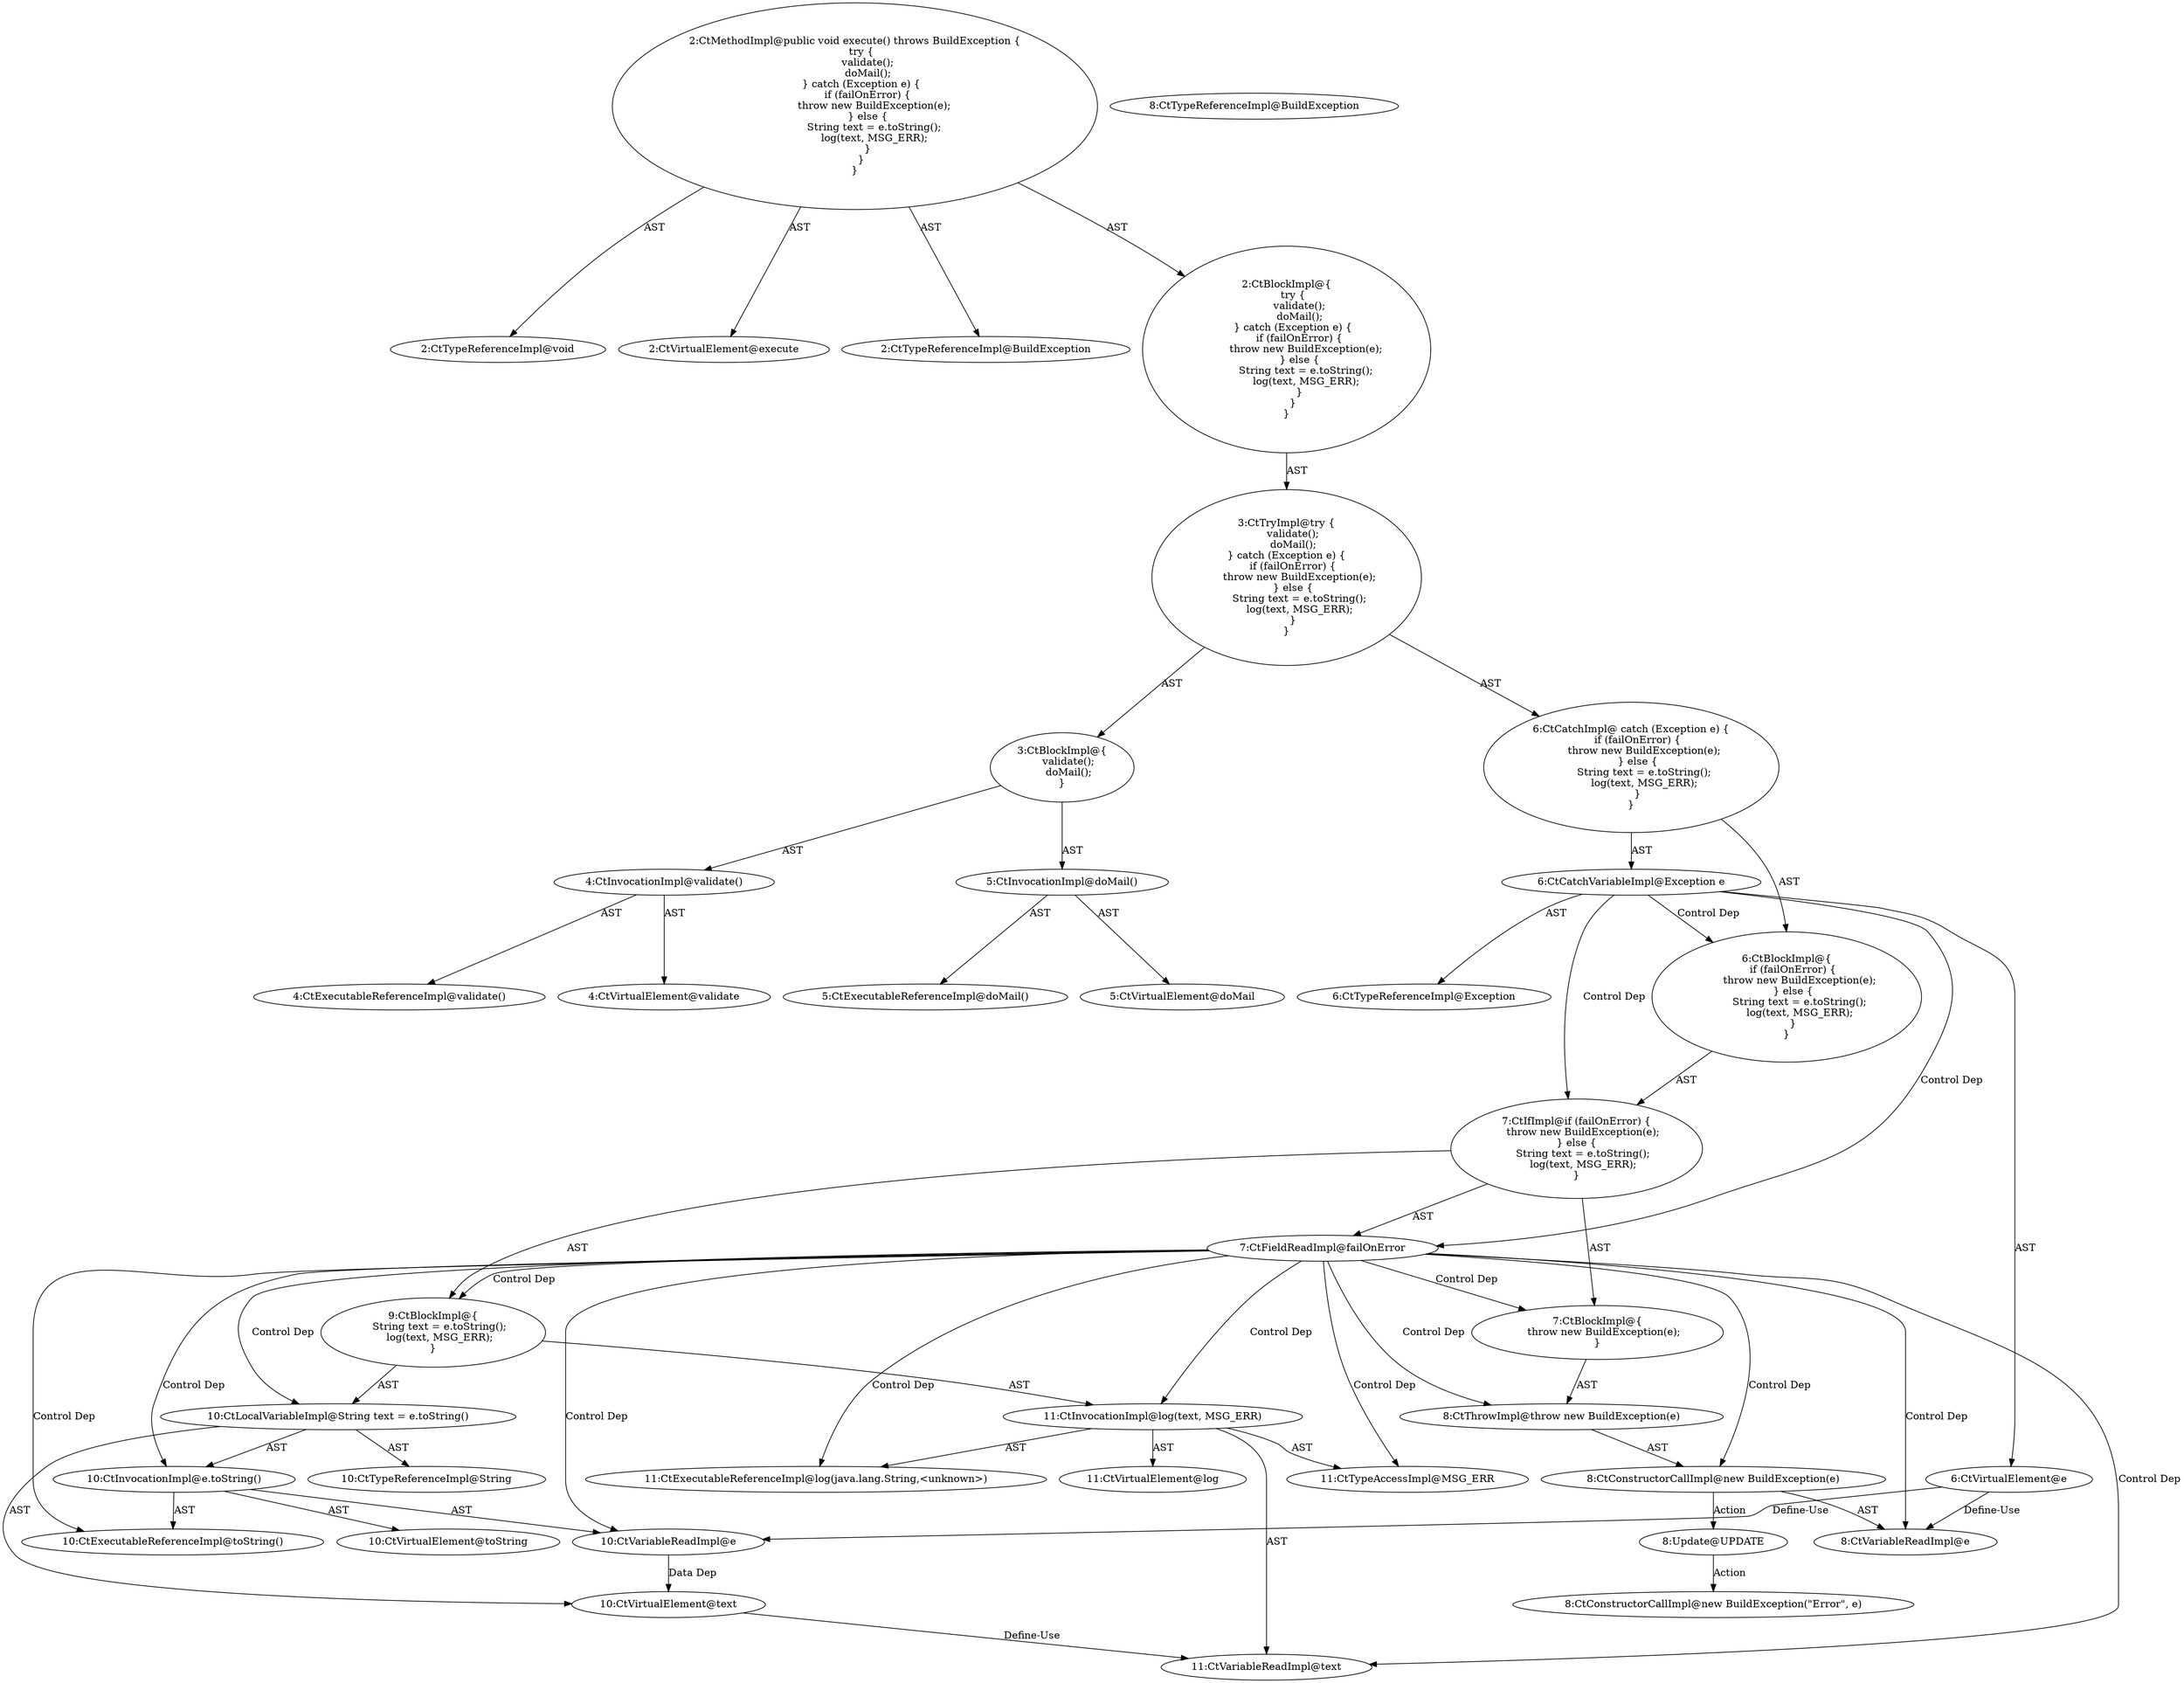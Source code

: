 digraph "execute#?" {
0 [label="2:CtTypeReferenceImpl@void" shape=ellipse]
1 [label="2:CtVirtualElement@execute" shape=ellipse]
2 [label="2:CtTypeReferenceImpl@BuildException" shape=ellipse]
3 [label="4:CtExecutableReferenceImpl@validate()" shape=ellipse]
4 [label="4:CtVirtualElement@validate" shape=ellipse]
5 [label="4:CtInvocationImpl@validate()" shape=ellipse]
6 [label="5:CtExecutableReferenceImpl@doMail()" shape=ellipse]
7 [label="5:CtVirtualElement@doMail" shape=ellipse]
8 [label="5:CtInvocationImpl@doMail()" shape=ellipse]
9 [label="3:CtBlockImpl@\{
    validate();
    doMail();
\}" shape=ellipse]
10 [label="6:CtVirtualElement@e" shape=ellipse]
11 [label="6:CtTypeReferenceImpl@Exception" shape=ellipse]
12 [label="6:CtCatchVariableImpl@Exception e" shape=ellipse]
13 [label="7:CtFieldReadImpl@failOnError" shape=ellipse]
14 [label="8:CtTypeReferenceImpl@BuildException" shape=ellipse]
15 [label="8:CtVariableReadImpl@e" shape=ellipse]
16 [label="8:CtConstructorCallImpl@new BuildException(e)" shape=ellipse]
17 [label="8:CtThrowImpl@throw new BuildException(e)" shape=ellipse]
18 [label="7:CtBlockImpl@\{
    throw new BuildException(e);
\}" shape=ellipse]
19 [label="10:CtTypeReferenceImpl@String" shape=ellipse]
20 [label="10:CtExecutableReferenceImpl@toString()" shape=ellipse]
21 [label="10:CtVirtualElement@toString" shape=ellipse]
22 [label="10:CtVariableReadImpl@e" shape=ellipse]
23 [label="10:CtInvocationImpl@e.toString()" shape=ellipse]
24 [label="10:CtVirtualElement@text" shape=ellipse]
25 [label="10:CtLocalVariableImpl@String text = e.toString()" shape=ellipse]
26 [label="11:CtExecutableReferenceImpl@log(java.lang.String,<unknown>)" shape=ellipse]
27 [label="11:CtVirtualElement@log" shape=ellipse]
28 [label="11:CtVariableReadImpl@text" shape=ellipse]
29 [label="11:CtTypeAccessImpl@MSG_ERR" shape=ellipse]
30 [label="11:CtInvocationImpl@log(text, MSG_ERR)" shape=ellipse]
31 [label="9:CtBlockImpl@\{
    String text = e.toString();
    log(text, MSG_ERR);
\}" shape=ellipse]
32 [label="7:CtIfImpl@if (failOnError) \{
    throw new BuildException(e);
\} else \{
    String text = e.toString();
    log(text, MSG_ERR);
\}" shape=ellipse]
33 [label="6:CtBlockImpl@\{
    if (failOnError) \{
        throw new BuildException(e);
    \} else \{
        String text = e.toString();
        log(text, MSG_ERR);
    \}
\}" shape=ellipse]
34 [label="6:CtCatchImpl@ catch (Exception e) \{
    if (failOnError) \{
        throw new BuildException(e);
    \} else \{
        String text = e.toString();
        log(text, MSG_ERR);
    \}
\}" shape=ellipse]
35 [label="3:CtTryImpl@try \{
    validate();
    doMail();
\} catch (Exception e) \{
    if (failOnError) \{
        throw new BuildException(e);
    \} else \{
        String text = e.toString();
        log(text, MSG_ERR);
    \}
\}" shape=ellipse]
36 [label="2:CtBlockImpl@\{
    try \{
        validate();
        doMail();
    \} catch (Exception e) \{
        if (failOnError) \{
            throw new BuildException(e);
        \} else \{
            String text = e.toString();
            log(text, MSG_ERR);
        \}
    \}
\}" shape=ellipse]
37 [label="2:CtMethodImpl@public void execute() throws BuildException \{
    try \{
        validate();
        doMail();
    \} catch (Exception e) \{
        if (failOnError) \{
            throw new BuildException(e);
        \} else \{
            String text = e.toString();
            log(text, MSG_ERR);
        \}
    \}
\}" shape=ellipse]
38 [label="8:Update@UPDATE" shape=ellipse]
39 [label="8:CtConstructorCallImpl@new BuildException(\"Error\", e)" shape=ellipse]
5 -> 4 [label="AST"];
5 -> 3 [label="AST"];
8 -> 7 [label="AST"];
8 -> 6 [label="AST"];
9 -> 5 [label="AST"];
9 -> 8 [label="AST"];
10 -> 15 [label="Define-Use"];
10 -> 22 [label="Define-Use"];
12 -> 10 [label="AST"];
12 -> 11 [label="AST"];
12 -> 33 [label="Control Dep"];
12 -> 32 [label="Control Dep"];
12 -> 13 [label="Control Dep"];
13 -> 18 [label="Control Dep"];
13 -> 17 [label="Control Dep"];
13 -> 16 [label="Control Dep"];
13 -> 15 [label="Control Dep"];
13 -> 31 [label="Control Dep"];
13 -> 25 [label="Control Dep"];
13 -> 23 [label="Control Dep"];
13 -> 20 [label="Control Dep"];
13 -> 22 [label="Control Dep"];
13 -> 30 [label="Control Dep"];
13 -> 26 [label="Control Dep"];
13 -> 28 [label="Control Dep"];
13 -> 29 [label="Control Dep"];
16 -> 15 [label="AST"];
16 -> 38 [label="Action"];
17 -> 16 [label="AST"];
18 -> 17 [label="AST"];
22 -> 24 [label="Data Dep"];
23 -> 21 [label="AST"];
23 -> 22 [label="AST"];
23 -> 20 [label="AST"];
24 -> 28 [label="Define-Use"];
25 -> 24 [label="AST"];
25 -> 19 [label="AST"];
25 -> 23 [label="AST"];
30 -> 27 [label="AST"];
30 -> 26 [label="AST"];
30 -> 28 [label="AST"];
30 -> 29 [label="AST"];
31 -> 25 [label="AST"];
31 -> 30 [label="AST"];
32 -> 13 [label="AST"];
32 -> 18 [label="AST"];
32 -> 31 [label="AST"];
33 -> 32 [label="AST"];
34 -> 12 [label="AST"];
34 -> 33 [label="AST"];
35 -> 9 [label="AST"];
35 -> 34 [label="AST"];
36 -> 35 [label="AST"];
37 -> 1 [label="AST"];
37 -> 0 [label="AST"];
37 -> 2 [label="AST"];
37 -> 36 [label="AST"];
38 -> 39 [label="Action"];
}